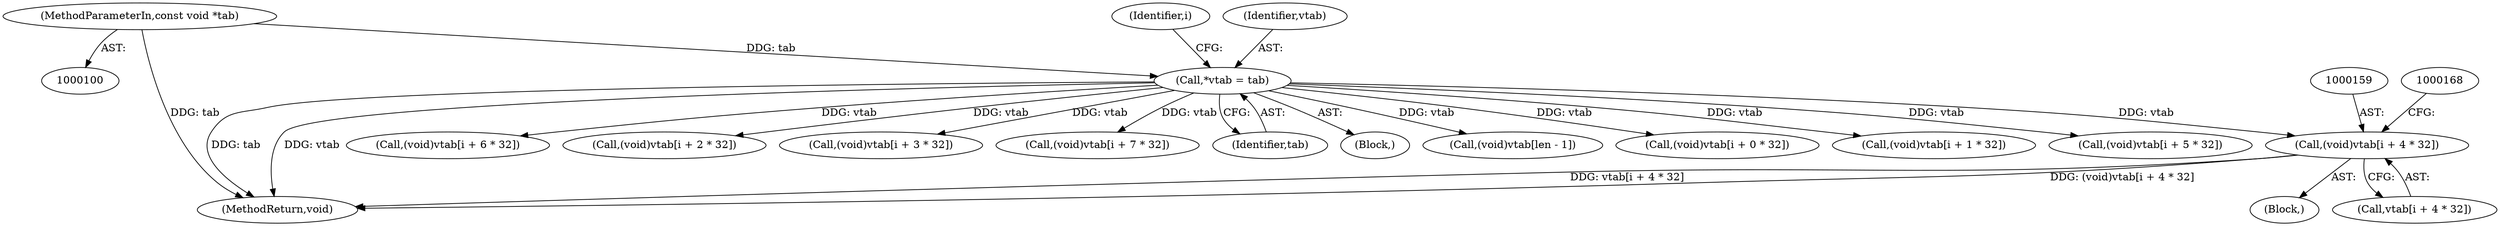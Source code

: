 digraph "0_libgcrypt_a4c561aab1014c3630bc88faf6f5246fee16b020_0@array" {
"1000158" [label="(Call,(void)vtab[i + 4 * 32])"];
"1000105" [label="(Call,*vtab = tab)"];
"1000101" [label="(MethodParameterIn,const void *tab)"];
"1000122" [label="(Call,(void)vtab[i + 0 * 32])"];
"1000131" [label="(Call,(void)vtab[i + 1 * 32])"];
"1000167" [label="(Call,(void)vtab[i + 5 * 32])"];
"1000101" [label="(MethodParameterIn,const void *tab)"];
"1000111" [label="(Identifier,i)"];
"1000105" [label="(Call,*vtab = tab)"];
"1000201" [label="(MethodReturn,void)"];
"1000176" [label="(Call,(void)vtab[i + 6 * 32])"];
"1000158" [label="(Call,(void)vtab[i + 4 * 32])"];
"1000106" [label="(Identifier,vtab)"];
"1000121" [label="(Block,)"];
"1000140" [label="(Call,(void)vtab[i + 2 * 32])"];
"1000149" [label="(Call,(void)vtab[i + 3 * 32])"];
"1000185" [label="(Call,(void)vtab[i + 7 * 32])"];
"1000107" [label="(Identifier,tab)"];
"1000160" [label="(Call,vtab[i + 4 * 32])"];
"1000103" [label="(Block,)"];
"1000194" [label="(Call,(void)vtab[len - 1])"];
"1000158" -> "1000121"  [label="AST: "];
"1000158" -> "1000160"  [label="CFG: "];
"1000159" -> "1000158"  [label="AST: "];
"1000160" -> "1000158"  [label="AST: "];
"1000168" -> "1000158"  [label="CFG: "];
"1000158" -> "1000201"  [label="DDG: vtab[i + 4 * 32]"];
"1000158" -> "1000201"  [label="DDG: (void)vtab[i + 4 * 32]"];
"1000105" -> "1000158"  [label="DDG: vtab"];
"1000105" -> "1000103"  [label="AST: "];
"1000105" -> "1000107"  [label="CFG: "];
"1000106" -> "1000105"  [label="AST: "];
"1000107" -> "1000105"  [label="AST: "];
"1000111" -> "1000105"  [label="CFG: "];
"1000105" -> "1000201"  [label="DDG: tab"];
"1000105" -> "1000201"  [label="DDG: vtab"];
"1000101" -> "1000105"  [label="DDG: tab"];
"1000105" -> "1000122"  [label="DDG: vtab"];
"1000105" -> "1000131"  [label="DDG: vtab"];
"1000105" -> "1000140"  [label="DDG: vtab"];
"1000105" -> "1000149"  [label="DDG: vtab"];
"1000105" -> "1000167"  [label="DDG: vtab"];
"1000105" -> "1000176"  [label="DDG: vtab"];
"1000105" -> "1000185"  [label="DDG: vtab"];
"1000105" -> "1000194"  [label="DDG: vtab"];
"1000101" -> "1000100"  [label="AST: "];
"1000101" -> "1000201"  [label="DDG: tab"];
}
